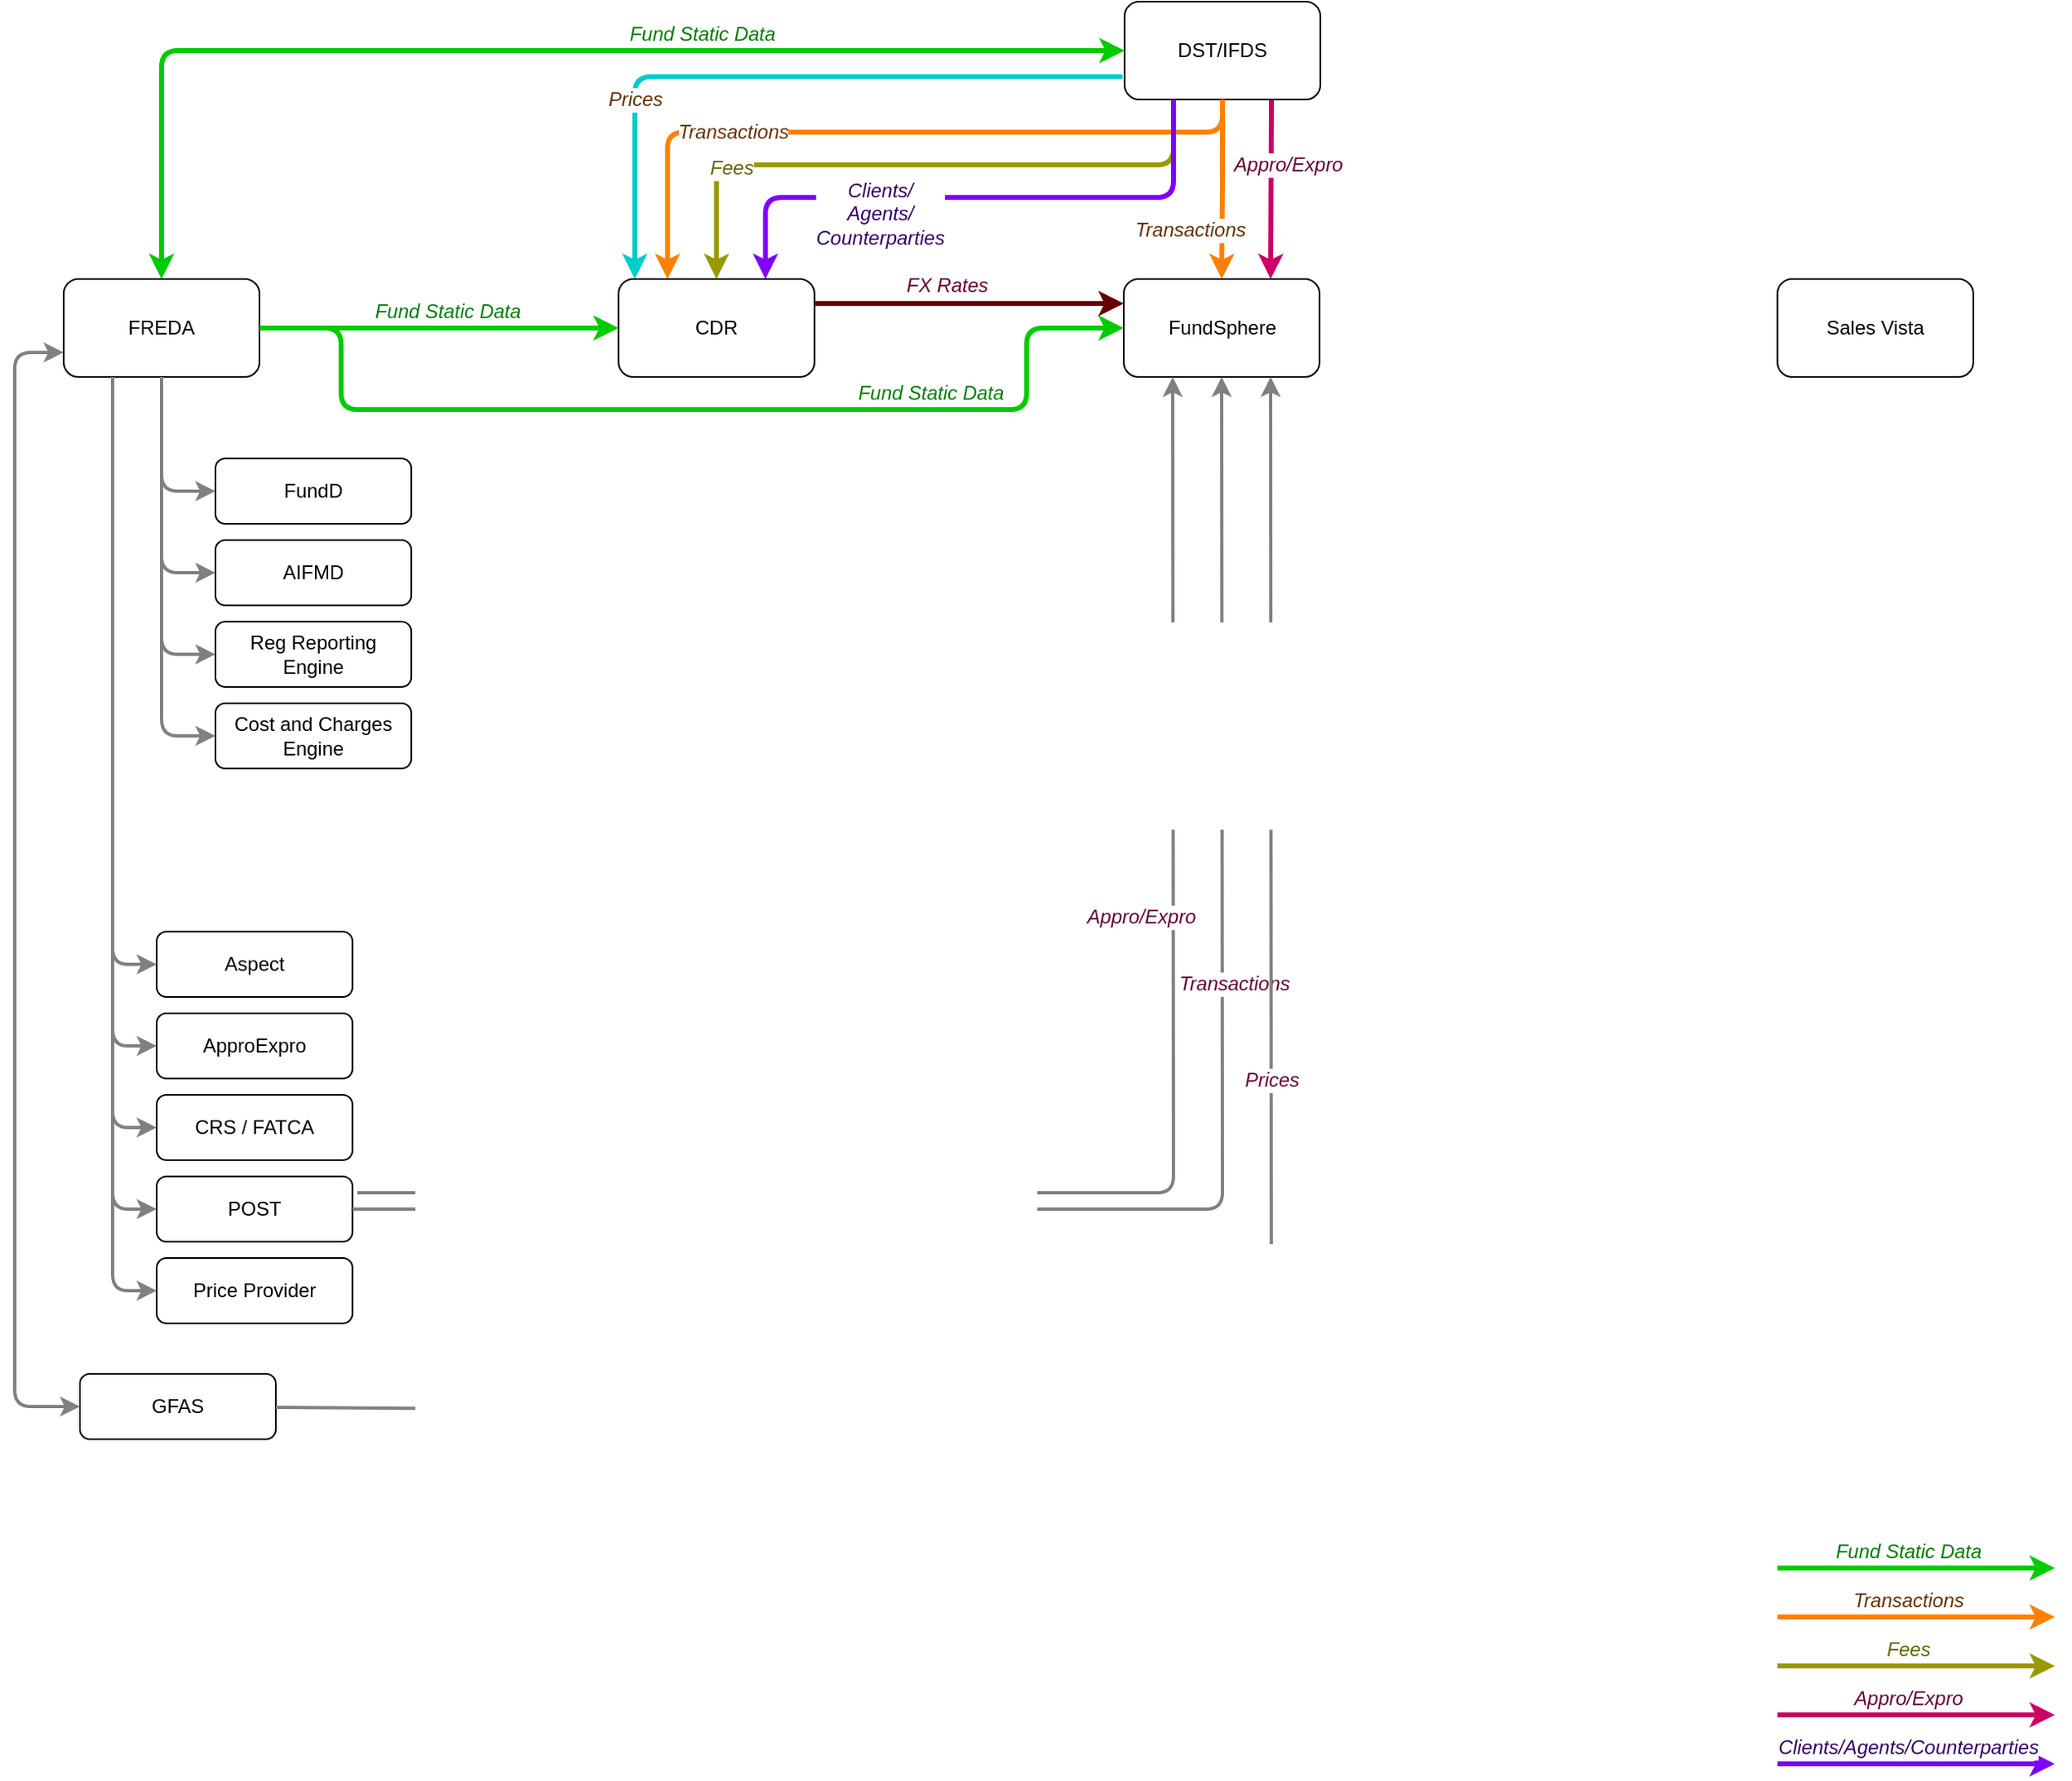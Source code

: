 <mxfile version="11.1.1" type="github"><diagram id="7fvoT28TaTPo_3J3xICQ" name="Page-1"><mxGraphModel dx="1422" dy="796" grid="1" gridSize="10" guides="1" tooltips="1" connect="1" arrows="1" fold="1" page="1" pageScale="1" pageWidth="1654" pageHeight="1169" math="0" shadow="0"><root><mxCell id="0"/><mxCell id="1" parent="0"/><mxCell id="bAW9GQHOufhdjREwHraS-17" value="" style="endArrow=classic;html=1;strokeColor=#CC0066;strokeWidth=3;exitX=0.75;exitY=1;exitDx=0;exitDy=0;entryX=0.75;entryY=0;entryDx=0;entryDy=0;" edge="1" parent="1" source="8V5D3PlpVcLrM9JH51gs-1" target="8V5D3PlpVcLrM9JH51gs-4"><mxGeometry width="50" height="50" relative="1" as="geometry"><mxPoint x="870" y="130" as="sourcePoint"/><mxPoint x="1040" y="130" as="targetPoint"/></mxGeometry></mxCell><mxCell id="bAW9GQHOufhdjREwHraS-18" value="Appro/Expro" style="text;html=1;resizable=0;points=[];align=center;verticalAlign=middle;labelBackgroundColor=#ffffff;fontColor=#660033;fontStyle=2" vertex="1" connectable="0" parent="bAW9GQHOufhdjREwHraS-17"><mxGeometry x="0.396" y="6" relative="1" as="geometry"><mxPoint x="4.5" y="-37" as="offset"/></mxGeometry></mxCell><mxCell id="8V5D3PlpVcLrM9JH51gs-1" value="DST/IFDS" style="rounded=1;whiteSpace=wrap;html=1;" parent="1" vertex="1"><mxGeometry x="760" y="40" width="120" height="60" as="geometry"/></mxCell><mxCell id="8V5D3PlpVcLrM9JH51gs-2" value="FREDA" style="rounded=1;whiteSpace=wrap;html=1;" parent="1" vertex="1"><mxGeometry x="110" y="210" width="120" height="60" as="geometry"/></mxCell><mxCell id="8V5D3PlpVcLrM9JH51gs-3" value="CDR" style="rounded=1;whiteSpace=wrap;html=1;" parent="1" vertex="1"><mxGeometry x="450" y="210" width="120" height="60" as="geometry"/></mxCell><mxCell id="8V5D3PlpVcLrM9JH51gs-4" value="FundSphere" style="rounded=1;whiteSpace=wrap;html=1;" parent="1" vertex="1"><mxGeometry x="759.5" y="210" width="120" height="60" as="geometry"/></mxCell><mxCell id="8V5D3PlpVcLrM9JH51gs-5" value="Sales Vista" style="rounded=1;whiteSpace=wrap;html=1;" parent="1" vertex="1"><mxGeometry x="1160" y="210" width="120" height="60" as="geometry"/></mxCell><mxCell id="8V5D3PlpVcLrM9JH51gs-8" value="" style="endArrow=classic;html=1;strokeColor=#00CC00;strokeWidth=3;" parent="1" edge="1"><mxGeometry width="50" height="50" relative="1" as="geometry"><mxPoint x="1160" y="1000" as="sourcePoint"/><mxPoint x="1330" y="1000" as="targetPoint"/></mxGeometry></mxCell><mxCell id="8V5D3PlpVcLrM9JH51gs-9" value="Fund Static Data" style="text;html=1;resizable=0;points=[];align=center;verticalAlign=middle;labelBackgroundColor=#ffffff;fontColor=#007D00;fontStyle=2" parent="8V5D3PlpVcLrM9JH51gs-8" vertex="1" connectable="0"><mxGeometry x="0.396" y="6" relative="1" as="geometry"><mxPoint x="-39" y="-4" as="offset"/></mxGeometry></mxCell><mxCell id="8V5D3PlpVcLrM9JH51gs-10" value="" style="endArrow=classic;html=1;strokeColor=#00CC00;strokeWidth=3;entryX=0;entryY=0.5;entryDx=0;entryDy=0;exitX=0.5;exitY=0;exitDx=0;exitDy=0;startArrow=classic;startFill=1;" parent="1" source="8V5D3PlpVcLrM9JH51gs-2" target="8V5D3PlpVcLrM9JH51gs-1" edge="1"><mxGeometry width="50" height="50" relative="1" as="geometry"><mxPoint x="210" y="80" as="sourcePoint"/><mxPoint x="380" y="80" as="targetPoint"/><Array as="points"><mxPoint x="170" y="70"/></Array></mxGeometry></mxCell><mxCell id="8V5D3PlpVcLrM9JH51gs-11" value="Fund Static Data" style="text;html=1;resizable=0;points=[];align=center;verticalAlign=middle;labelBackgroundColor=#ffffff;fontColor=#007D00;fontStyle=2" parent="8V5D3PlpVcLrM9JH51gs-10" vertex="1" connectable="0"><mxGeometry x="0.396" y="6" relative="1" as="geometry"><mxPoint x="-39" y="-4" as="offset"/></mxGeometry></mxCell><mxCell id="8V5D3PlpVcLrM9JH51gs-12" value="" style="endArrow=classic;html=1;strokeColor=#FF8000;strokeWidth=3;" parent="1" edge="1"><mxGeometry width="50" height="50" relative="1" as="geometry"><mxPoint x="1160" y="1030" as="sourcePoint"/><mxPoint x="1330" y="1030" as="targetPoint"/></mxGeometry></mxCell><mxCell id="8V5D3PlpVcLrM9JH51gs-13" value="Transactions" style="text;html=1;resizable=0;points=[];align=center;verticalAlign=middle;labelBackgroundColor=#ffffff;fontColor=#663300;fontStyle=2" parent="8V5D3PlpVcLrM9JH51gs-12" vertex="1" connectable="0"><mxGeometry x="0.396" y="6" relative="1" as="geometry"><mxPoint x="-39" y="-4" as="offset"/></mxGeometry></mxCell><mxCell id="8V5D3PlpVcLrM9JH51gs-14" value="" style="endArrow=classic;html=1;strokeColor=#999900;strokeWidth=3;" parent="1" edge="1"><mxGeometry width="50" height="50" relative="1" as="geometry"><mxPoint x="1160" y="1060" as="sourcePoint"/><mxPoint x="1330" y="1060" as="targetPoint"/></mxGeometry></mxCell><mxCell id="8V5D3PlpVcLrM9JH51gs-15" value="Fees" style="text;html=1;resizable=0;points=[];align=center;verticalAlign=middle;labelBackgroundColor=#ffffff;fontColor=#666600;fontStyle=2" parent="8V5D3PlpVcLrM9JH51gs-14" vertex="1" connectable="0"><mxGeometry x="0.396" y="6" relative="1" as="geometry"><mxPoint x="-39" y="-4" as="offset"/></mxGeometry></mxCell><mxCell id="8V5D3PlpVcLrM9JH51gs-16" value="" style="endArrow=classic;html=1;strokeColor=#CC0066;strokeWidth=3;" parent="1" edge="1"><mxGeometry width="50" height="50" relative="1" as="geometry"><mxPoint x="1160" y="1090" as="sourcePoint"/><mxPoint x="1330" y="1090" as="targetPoint"/></mxGeometry></mxCell><mxCell id="8V5D3PlpVcLrM9JH51gs-17" value="Appro/Expro" style="text;html=1;resizable=0;points=[];align=center;verticalAlign=middle;labelBackgroundColor=#ffffff;fontColor=#660033;fontStyle=2" parent="8V5D3PlpVcLrM9JH51gs-16" vertex="1" connectable="0"><mxGeometry x="0.396" y="6" relative="1" as="geometry"><mxPoint x="-39" y="-4" as="offset"/></mxGeometry></mxCell><mxCell id="8V5D3PlpVcLrM9JH51gs-18" value="" style="endArrow=classic;html=1;strokeColor=#7F00FF;strokeWidth=3;" parent="1" edge="1"><mxGeometry width="50" height="50" relative="1" as="geometry"><mxPoint x="1160" y="1120" as="sourcePoint"/><mxPoint x="1330" y="1120" as="targetPoint"/></mxGeometry></mxCell><mxCell id="8V5D3PlpVcLrM9JH51gs-19" value="Clients/Agents/Counterparties" style="text;html=1;resizable=0;points=[];align=center;verticalAlign=middle;labelBackgroundColor=#ffffff;fontColor=#330066;fontStyle=2" parent="8V5D3PlpVcLrM9JH51gs-18" vertex="1" connectable="0"><mxGeometry x="0.396" y="6" relative="1" as="geometry"><mxPoint x="-39" y="-4" as="offset"/></mxGeometry></mxCell><mxCell id="8V5D3PlpVcLrM9JH51gs-20" value="" style="endArrow=classic;html=1;strokeColor=#00CC00;strokeWidth=3;entryX=0;entryY=0.5;entryDx=0;entryDy=0;" parent="1" target="8V5D3PlpVcLrM9JH51gs-3" edge="1"><mxGeometry width="50" height="50" relative="1" as="geometry"><mxPoint x="230" y="240" as="sourcePoint"/><mxPoint x="400" y="240" as="targetPoint"/></mxGeometry></mxCell><mxCell id="8V5D3PlpVcLrM9JH51gs-21" value="Fund Static Data" style="text;html=1;resizable=0;points=[];align=center;verticalAlign=middle;labelBackgroundColor=#ffffff;fontColor=#007D00;fontStyle=2" parent="8V5D3PlpVcLrM9JH51gs-20" vertex="1" connectable="0"><mxGeometry x="0.396" y="6" relative="1" as="geometry"><mxPoint x="-39" y="-4" as="offset"/></mxGeometry></mxCell><mxCell id="8V5D3PlpVcLrM9JH51gs-22" value="FundD" style="rounded=1;whiteSpace=wrap;html=1;" parent="1" vertex="1"><mxGeometry x="203" y="320" width="120" height="40" as="geometry"/></mxCell><mxCell id="8V5D3PlpVcLrM9JH51gs-23" value="AIFMD" style="rounded=1;whiteSpace=wrap;html=1;" parent="1" vertex="1"><mxGeometry x="203" y="370" width="120" height="40" as="geometry"/></mxCell><mxCell id="8V5D3PlpVcLrM9JH51gs-24" value="Reg Reporting Engine" style="rounded=1;whiteSpace=wrap;html=1;" parent="1" vertex="1"><mxGeometry x="203" y="420" width="120" height="40" as="geometry"/></mxCell><mxCell id="8V5D3PlpVcLrM9JH51gs-25" value="Cost and Charges Engine" style="rounded=1;whiteSpace=wrap;html=1;" parent="1" vertex="1"><mxGeometry x="203" y="470" width="120" height="40" as="geometry"/></mxCell><mxCell id="8V5D3PlpVcLrM9JH51gs-26" value="GFAS" style="rounded=1;whiteSpace=wrap;html=1;" parent="1" vertex="1"><mxGeometry x="120" y="881" width="120" height="40" as="geometry"/></mxCell><mxCell id="5iweKN6H6So9JDwH74hl-1" value="Aspect" style="rounded=1;whiteSpace=wrap;html=1;" parent="1" vertex="1"><mxGeometry x="167" y="610" width="120" height="40" as="geometry"/></mxCell><mxCell id="5iweKN6H6So9JDwH74hl-2" value="ApproExpro" style="rounded=1;whiteSpace=wrap;html=1;" parent="1" vertex="1"><mxGeometry x="167" y="660" width="120" height="40" as="geometry"/></mxCell><mxCell id="5iweKN6H6So9JDwH74hl-3" value="POST" style="rounded=1;whiteSpace=wrap;html=1;" parent="1" vertex="1"><mxGeometry x="167" y="760" width="120" height="40" as="geometry"/></mxCell><mxCell id="5iweKN6H6So9JDwH74hl-4" value="CRS / FATCA" style="rounded=1;whiteSpace=wrap;html=1;" parent="1" vertex="1"><mxGeometry x="167" y="710" width="120" height="40" as="geometry"/></mxCell><mxCell id="5iweKN6H6So9JDwH74hl-5" value="Price Provider" style="rounded=1;whiteSpace=wrap;html=1;" parent="1" vertex="1"><mxGeometry x="167" y="810" width="120" height="40" as="geometry"/></mxCell><mxCell id="5iweKN6H6So9JDwH74hl-6" value="" style="endArrow=classic;html=1;strokeColor=#808080;strokeWidth=2;exitX=0.25;exitY=1;exitDx=0;exitDy=0;entryX=0;entryY=0.5;entryDx=0;entryDy=0;" parent="1" source="8V5D3PlpVcLrM9JH51gs-2" target="5iweKN6H6So9JDwH74hl-5" edge="1"><mxGeometry width="50" height="50" relative="1" as="geometry"><mxPoint x="25" y="530" as="sourcePoint"/><mxPoint x="110" y="670" as="targetPoint"/><Array as="points"><mxPoint x="140" y="830"/></Array></mxGeometry></mxCell><mxCell id="5iweKN6H6So9JDwH74hl-8" value="" style="endArrow=classic;html=1;strokeColor=#808080;strokeWidth=2;entryX=0;entryY=0.5;entryDx=0;entryDy=0;exitX=0.25;exitY=1;exitDx=0;exitDy=0;" parent="1" edge="1" target="5iweKN6H6So9JDwH74hl-3" source="8V5D3PlpVcLrM9JH51gs-2"><mxGeometry width="50" height="50" relative="1" as="geometry"><mxPoint x="110" y="260" as="sourcePoint"/><mxPoint x="140" y="785" as="targetPoint"/><Array as="points"><mxPoint x="140" y="780"/></Array></mxGeometry></mxCell><mxCell id="5iweKN6H6So9JDwH74hl-9" value="" style="endArrow=classic;html=1;strokeColor=#808080;strokeWidth=2;entryX=0;entryY=0.5;entryDx=0;entryDy=0;exitX=0.25;exitY=1;exitDx=0;exitDy=0;" parent="1" edge="1" target="5iweKN6H6So9JDwH74hl-4" source="8V5D3PlpVcLrM9JH51gs-2"><mxGeometry width="50" height="50" relative="1" as="geometry"><mxPoint x="110" y="260" as="sourcePoint"/><mxPoint x="140" y="730" as="targetPoint"/><Array as="points"><mxPoint x="140" y="730"/></Array></mxGeometry></mxCell><mxCell id="5iweKN6H6So9JDwH74hl-10" value="" style="endArrow=classic;html=1;strokeColor=#808080;strokeWidth=2;entryX=0;entryY=0.5;entryDx=0;entryDy=0;exitX=0.25;exitY=1;exitDx=0;exitDy=0;" parent="1" edge="1" target="5iweKN6H6So9JDwH74hl-2" source="8V5D3PlpVcLrM9JH51gs-2"><mxGeometry width="50" height="50" relative="1" as="geometry"><mxPoint x="110" y="260" as="sourcePoint"/><mxPoint x="140" y="680" as="targetPoint"/><Array as="points"><mxPoint x="140" y="680"/></Array></mxGeometry></mxCell><mxCell id="5iweKN6H6So9JDwH74hl-11" value="" style="endArrow=classic;html=1;strokeColor=#808080;strokeWidth=2;entryX=0;entryY=0.5;entryDx=0;entryDy=0;exitX=0.25;exitY=1;exitDx=0;exitDy=0;" parent="1" edge="1" target="5iweKN6H6So9JDwH74hl-1" source="8V5D3PlpVcLrM9JH51gs-2"><mxGeometry width="50" height="50" relative="1" as="geometry"><mxPoint x="124" y="268" as="sourcePoint"/><mxPoint x="140" y="630" as="targetPoint"/><Array as="points"><mxPoint x="140" y="630"/></Array></mxGeometry></mxCell><mxCell id="5iweKN6H6So9JDwH74hl-12" value="" style="endArrow=classic;html=1;strokeColor=#808080;strokeWidth=2;exitX=0;exitY=0.75;exitDx=0;exitDy=0;entryX=0;entryY=0.5;entryDx=0;entryDy=0;startArrow=classic;startFill=1;" parent="1" source="8V5D3PlpVcLrM9JH51gs-2" target="8V5D3PlpVcLrM9JH51gs-26" edge="1"><mxGeometry width="50" height="50" relative="1" as="geometry"><mxPoint x="129" y="9" as="sourcePoint"/><mxPoint x="159" y="584" as="targetPoint"/><Array as="points"><mxPoint x="80" y="255"/><mxPoint x="80" y="901"/></Array></mxGeometry></mxCell><mxCell id="bAW9GQHOufhdjREwHraS-1" value="" style="endArrow=classic;html=1;strokeColor=#808080;strokeWidth=2;entryX=0;entryY=0.5;entryDx=0;entryDy=0;exitX=0.5;exitY=1;exitDx=0;exitDy=0;" edge="1" parent="1" source="8V5D3PlpVcLrM9JH51gs-2" target="8V5D3PlpVcLrM9JH51gs-22"><mxGeometry width="50" height="50" relative="1" as="geometry"><mxPoint x="170" y="275" as="sourcePoint"/><mxPoint x="200" y="645" as="targetPoint"/><Array as="points"><mxPoint x="170" y="340"/></Array></mxGeometry></mxCell><mxCell id="bAW9GQHOufhdjREwHraS-2" value="" style="endArrow=classic;html=1;strokeColor=#808080;strokeWidth=2;entryX=0;entryY=0.5;entryDx=0;entryDy=0;exitX=0.5;exitY=1;exitDx=0;exitDy=0;" edge="1" parent="1" source="8V5D3PlpVcLrM9JH51gs-2" target="8V5D3PlpVcLrM9JH51gs-23"><mxGeometry width="50" height="50" relative="1" as="geometry"><mxPoint x="180" y="280" as="sourcePoint"/><mxPoint x="213" y="350" as="targetPoint"/><Array as="points"><mxPoint x="170" y="390"/></Array></mxGeometry></mxCell><mxCell id="bAW9GQHOufhdjREwHraS-3" value="" style="endArrow=classic;html=1;strokeColor=#808080;strokeWidth=2;entryX=0;entryY=0.5;entryDx=0;entryDy=0;exitX=0.5;exitY=1;exitDx=0;exitDy=0;" edge="1" parent="1" source="8V5D3PlpVcLrM9JH51gs-2" target="8V5D3PlpVcLrM9JH51gs-24"><mxGeometry width="50" height="50" relative="1" as="geometry"><mxPoint x="180" y="280" as="sourcePoint"/><mxPoint x="213" y="350" as="targetPoint"/><Array as="points"><mxPoint x="170" y="440"/></Array></mxGeometry></mxCell><mxCell id="bAW9GQHOufhdjREwHraS-4" value="" style="endArrow=classic;html=1;strokeColor=#808080;strokeWidth=2;entryX=0;entryY=0.5;entryDx=0;entryDy=0;" edge="1" parent="1" target="8V5D3PlpVcLrM9JH51gs-25"><mxGeometry width="50" height="50" relative="1" as="geometry"><mxPoint x="170" y="270" as="sourcePoint"/><mxPoint x="223" y="360" as="targetPoint"/><Array as="points"><mxPoint x="170" y="490"/></Array></mxGeometry></mxCell><mxCell id="bAW9GQHOufhdjREwHraS-6" value="" style="endArrow=classic;html=1;strokeColor=#FF8000;strokeWidth=3;exitX=0.5;exitY=1;exitDx=0;exitDy=0;entryX=0.25;entryY=0;entryDx=0;entryDy=0;" edge="1" parent="1" source="8V5D3PlpVcLrM9JH51gs-1" target="8V5D3PlpVcLrM9JH51gs-3"><mxGeometry width="50" height="50" relative="1" as="geometry"><mxPoint x="710" y="493" as="sourcePoint"/><mxPoint x="880" y="493" as="targetPoint"/><Array as="points"><mxPoint x="820" y="120"/><mxPoint x="640" y="120"/><mxPoint x="480" y="120"/></Array></mxGeometry></mxCell><mxCell id="bAW9GQHOufhdjREwHraS-7" value="Transactions" style="text;html=1;resizable=0;points=[];align=center;verticalAlign=middle;labelBackgroundColor=#ffffff;fontColor=#663300;fontStyle=2" vertex="1" connectable="0" parent="bAW9GQHOufhdjREwHraS-6"><mxGeometry x="0.396" y="6" relative="1" as="geometry"><mxPoint x="-6" y="-6" as="offset"/></mxGeometry></mxCell><mxCell id="bAW9GQHOufhdjREwHraS-8" value="" style="endArrow=classic;html=1;strokeColor=#999900;strokeWidth=3;exitX=0.25;exitY=1;exitDx=0;exitDy=0;entryX=0.5;entryY=0;entryDx=0;entryDy=0;" edge="1" parent="1" source="8V5D3PlpVcLrM9JH51gs-1" target="8V5D3PlpVcLrM9JH51gs-3"><mxGeometry width="50" height="50" relative="1" as="geometry"><mxPoint x="580" y="170" as="sourcePoint"/><mxPoint x="750" y="170" as="targetPoint"/><Array as="points"><mxPoint x="790" y="140"/><mxPoint x="510" y="140"/></Array></mxGeometry></mxCell><mxCell id="bAW9GQHOufhdjREwHraS-9" value="Fees" style="text;html=1;resizable=0;points=[];align=center;verticalAlign=middle;labelBackgroundColor=#ffffff;fontColor=#666600;fontStyle=2" vertex="1" connectable="0" parent="bAW9GQHOufhdjREwHraS-8"><mxGeometry x="0.396" y="6" relative="1" as="geometry"><mxPoint x="-39" y="-4" as="offset"/></mxGeometry></mxCell><mxCell id="bAW9GQHOufhdjREwHraS-10" value="" style="endArrow=classic;html=1;strokeColor=#7F00FF;strokeWidth=3;exitX=0.25;exitY=1;exitDx=0;exitDy=0;entryX=0.75;entryY=0;entryDx=0;entryDy=0;" edge="1" parent="1" source="8V5D3PlpVcLrM9JH51gs-1" target="8V5D3PlpVcLrM9JH51gs-3"><mxGeometry width="50" height="50" relative="1" as="geometry"><mxPoint x="600" y="320" as="sourcePoint"/><mxPoint x="770" y="320" as="targetPoint"/><Array as="points"><mxPoint x="790" y="160"/><mxPoint x="540" y="160"/></Array></mxGeometry></mxCell><mxCell id="bAW9GQHOufhdjREwHraS-11" value="Clients/&lt;br&gt;Agents/&lt;br&gt;Counterparties" style="text;html=1;resizable=0;points=[];align=center;verticalAlign=middle;labelBackgroundColor=#ffffff;fontColor=#330066;fontStyle=2" vertex="1" connectable="0" parent="bAW9GQHOufhdjREwHraS-10"><mxGeometry x="0.396" y="6" relative="1" as="geometry"><mxPoint x="11" y="4" as="offset"/></mxGeometry></mxCell><mxCell id="bAW9GQHOufhdjREwHraS-13" value="" style="endArrow=classic;html=1;strokeColor=#FF8000;strokeWidth=3;exitX=0.5;exitY=1;exitDx=0;exitDy=0;entryX=0.5;entryY=0;entryDx=0;entryDy=0;" edge="1" parent="1" source="8V5D3PlpVcLrM9JH51gs-1" target="8V5D3PlpVcLrM9JH51gs-4"><mxGeometry width="50" height="50" relative="1" as="geometry"><mxPoint x="1196.5" y="100" as="sourcePoint"/><mxPoint x="886.5" y="210" as="targetPoint"/><Array as="points"><mxPoint x="820" y="130"/><mxPoint x="820" y="150"/></Array></mxGeometry></mxCell><mxCell id="bAW9GQHOufhdjREwHraS-14" value="Transactions" style="text;html=1;resizable=0;points=[];align=center;verticalAlign=middle;labelBackgroundColor=#ffffff;fontColor=#663300;fontStyle=2" vertex="1" connectable="0" parent="bAW9GQHOufhdjREwHraS-13"><mxGeometry x="0.396" y="6" relative="1" as="geometry"><mxPoint x="-26" y="3" as="offset"/></mxGeometry></mxCell><mxCell id="bAW9GQHOufhdjREwHraS-15" value="" style="endArrow=classic;html=1;strokeColor=#808080;strokeWidth=2;entryX=0.25;entryY=1;entryDx=0;entryDy=0;" edge="1" parent="1" target="8V5D3PlpVcLrM9JH51gs-4"><mxGeometry width="50" height="50" relative="1" as="geometry"><mxPoint x="290" y="770" as="sourcePoint"/><mxPoint x="460" y="790" as="targetPoint"/><Array as="points"><mxPoint x="790" y="770"/></Array></mxGeometry></mxCell><mxCell id="bAW9GQHOufhdjREwHraS-16" value="Appro/Expro" style="text;html=1;resizable=0;points=[];align=center;verticalAlign=middle;labelBackgroundColor=#ffffff;fontColor=#660033;fontStyle=2" vertex="1" connectable="0" parent="bAW9GQHOufhdjREwHraS-15"><mxGeometry x="0.396" y="6" relative="1" as="geometry"><mxPoint x="-14" y="29" as="offset"/></mxGeometry></mxCell><mxCell id="bAW9GQHOufhdjREwHraS-19" value="" style="endArrow=classic;html=1;strokeColor=#808080;strokeWidth=2;entryX=0.5;entryY=1;entryDx=0;entryDy=0;exitX=1;exitY=0.5;exitDx=0;exitDy=0;" edge="1" parent="1" source="5iweKN6H6So9JDwH74hl-3" target="8V5D3PlpVcLrM9JH51gs-4"><mxGeometry width="50" height="50" relative="1" as="geometry"><mxPoint x="297" y="800" as="sourcePoint"/><mxPoint x="826.5" y="300" as="targetPoint"/><Array as="points"><mxPoint x="820" y="780"/></Array></mxGeometry></mxCell><mxCell id="bAW9GQHOufhdjREwHraS-20" value="Transactions" style="text;html=1;resizable=0;points=[];align=center;verticalAlign=middle;labelBackgroundColor=#ffffff;fontColor=#660033;fontStyle=2" vertex="1" connectable="0" parent="bAW9GQHOufhdjREwHraS-19"><mxGeometry x="0.396" y="6" relative="1" as="geometry"><mxPoint x="13" y="57" as="offset"/></mxGeometry></mxCell><mxCell id="bAW9GQHOufhdjREwHraS-21" value="" style="endArrow=classic;html=1;strokeColor=#00CC00;strokeWidth=3;entryX=0;entryY=0.5;entryDx=0;entryDy=0;exitX=1;exitY=0.5;exitDx=0;exitDy=0;" edge="1" parent="1" source="8V5D3PlpVcLrM9JH51gs-2" target="8V5D3PlpVcLrM9JH51gs-4"><mxGeometry width="50" height="50" relative="1" as="geometry"><mxPoint x="250" y="290" as="sourcePoint"/><mxPoint x="470" y="280" as="targetPoint"/><Array as="points"><mxPoint x="280" y="240"/><mxPoint x="280" y="290"/><mxPoint x="700" y="290"/><mxPoint x="700" y="240"/></Array></mxGeometry></mxCell><mxCell id="bAW9GQHOufhdjREwHraS-22" value="Fund Static Data" style="text;html=1;resizable=0;points=[];align=center;verticalAlign=middle;labelBackgroundColor=#ffffff;fontColor=#007D00;fontStyle=2" vertex="1" connectable="0" parent="bAW9GQHOufhdjREwHraS-21"><mxGeometry x="0.396" y="6" relative="1" as="geometry"><mxPoint x="21" y="-4" as="offset"/></mxGeometry></mxCell><mxCell id="bAW9GQHOufhdjREwHraS-23" value="" style="endArrow=classic;html=1;strokeColor=#00CCCC;strokeWidth=3;entryX=0.083;entryY=0;entryDx=0;entryDy=0;entryPerimeter=0;" edge="1" parent="1" target="8V5D3PlpVcLrM9JH51gs-3"><mxGeometry width="50" height="50" relative="1" as="geometry"><mxPoint x="750" y="86" as="sourcePoint"/><mxPoint x="410" y="176" as="targetPoint"/><Array as="points"><mxPoint x="760" y="86"/><mxPoint x="750" y="86"/><mxPoint x="570" y="86"/><mxPoint x="460" y="86"/></Array></mxGeometry></mxCell><mxCell id="bAW9GQHOufhdjREwHraS-24" value="Prices" style="text;html=1;resizable=0;points=[];align=center;verticalAlign=middle;labelBackgroundColor=#ffffff;fontColor=#663300;fontStyle=2" vertex="1" connectable="0" parent="bAW9GQHOufhdjREwHraS-23"><mxGeometry x="0.396" y="6" relative="1" as="geometry"><mxPoint x="-7" y="8" as="offset"/></mxGeometry></mxCell><mxCell id="bAW9GQHOufhdjREwHraS-25" value="" style="endArrow=classic;html=1;strokeColor=#808080;strokeWidth=2;entryX=0.75;entryY=1;entryDx=0;entryDy=0;" edge="1" parent="1" source="8V5D3PlpVcLrM9JH51gs-26" target="8V5D3PlpVcLrM9JH51gs-4"><mxGeometry width="50" height="50" relative="1" as="geometry"><mxPoint x="250" y="905.5" as="sourcePoint"/><mxPoint x="738" y="594.5" as="targetPoint"/><Array as="points"><mxPoint x="850" y="906"/></Array></mxGeometry></mxCell><mxCell id="bAW9GQHOufhdjREwHraS-26" value="Prices" style="text;html=1;resizable=0;points=[];align=center;verticalAlign=middle;labelBackgroundColor=#ffffff;fontColor=#660033;fontStyle=2" vertex="1" connectable="0" parent="bAW9GQHOufhdjREwHraS-25"><mxGeometry x="0.396" y="6" relative="1" as="geometry"><mxPoint x="6" y="54" as="offset"/></mxGeometry></mxCell><mxCell id="bAW9GQHOufhdjREwHraS-27" value="" style="endArrow=classic;html=1;strokeColor=#660000;strokeWidth=3;exitX=1;exitY=0.25;exitDx=0;exitDy=0;entryX=0;entryY=0.25;entryDx=0;entryDy=0;" edge="1" parent="1" source="8V5D3PlpVcLrM9JH51gs-3" target="8V5D3PlpVcLrM9JH51gs-4"><mxGeometry width="50" height="50" relative="1" as="geometry"><mxPoint x="590.5" y="315" as="sourcePoint"/><mxPoint x="590" y="425" as="targetPoint"/></mxGeometry></mxCell><mxCell id="bAW9GQHOufhdjREwHraS-28" value="FX Rates" style="text;html=1;resizable=0;points=[];align=center;verticalAlign=middle;labelBackgroundColor=#ffffff;fontColor=#660033;fontStyle=2" vertex="1" connectable="0" parent="bAW9GQHOufhdjREwHraS-27"><mxGeometry x="0.396" y="6" relative="1" as="geometry"><mxPoint x="-52" y="-5" as="offset"/></mxGeometry></mxCell></root></mxGraphModel></diagram></mxfile>
